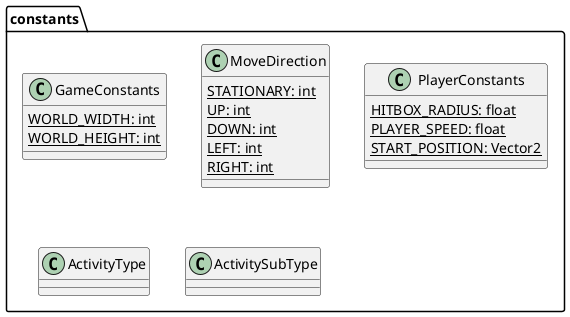 @startuml

package constants {
    class GameConstants {
        {static} WORLD_WIDTH: int
        {static} WORLD_HEIGHT: int
    }

    class MoveDirection {
        {static} STATIONARY: int
        {static} UP: int
        {static} DOWN: int
        {static} LEFT: int
        {static} RIGHT: int
    }

    class PlayerConstants {
        {static} HITBOX_RADIUS: float
        {static} PLAYER_SPEED: float
        {static} START_POSITION: Vector2
    }

    class ActivityType{}

    class ActivitySubType{}
}
@enduml
